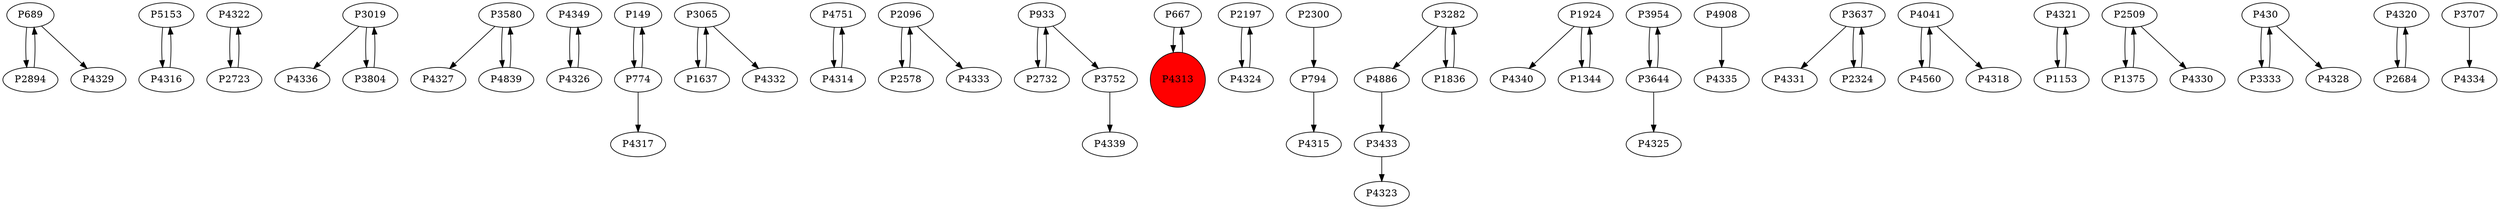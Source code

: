 digraph {
	P689 -> P2894
	P5153 -> P4316
	P4322 -> P2723
	P2723 -> P4322
	P3019 -> P4336
	P3580 -> P4327
	P4349 -> P4326
	P149 -> P774
	P3065 -> P1637
	P4751 -> P4314
	P4839 -> P3580
	P4314 -> P4751
	P3804 -> P3019
	P3580 -> P4839
	P2096 -> P2578
	P933 -> P2732
	P667 -> P4313
	P774 -> P4317
	P2197 -> P4324
	P794 -> P4315
	P4886 -> P3433
	P1924 -> P4340
	P3282 -> P4886
	P3954 -> P3644
	P1637 -> P3065
	P4908 -> P4335
	P4313 -> P667
	P4316 -> P5153
	P2300 -> P794
	P1344 -> P1924
	P2732 -> P933
	P3637 -> P4331
	P3644 -> P3954
	P4041 -> P4560
	P2096 -> P4333
	P933 -> P3752
	P4321 -> P1153
	P3282 -> P1836
	P4560 -> P4041
	P3019 -> P3804
	P2509 -> P1375
	P2509 -> P4330
	P3637 -> P2324
	P3644 -> P4325
	P689 -> P4329
	P4324 -> P2197
	P1924 -> P1344
	P430 -> P3333
	P4320 -> P2684
	P3065 -> P4332
	P4041 -> P4318
	P3707 -> P4334
	P1836 -> P3282
	P1375 -> P2509
	P2894 -> P689
	P2578 -> P2096
	P430 -> P4328
	P3333 -> P430
	P774 -> P149
	P1153 -> P4321
	P3752 -> P4339
	P2684 -> P4320
	P2324 -> P3637
	P4326 -> P4349
	P3433 -> P4323
	P4313 [shape=circle]
	P4313 [style=filled]
	P4313 [fillcolor=red]
}